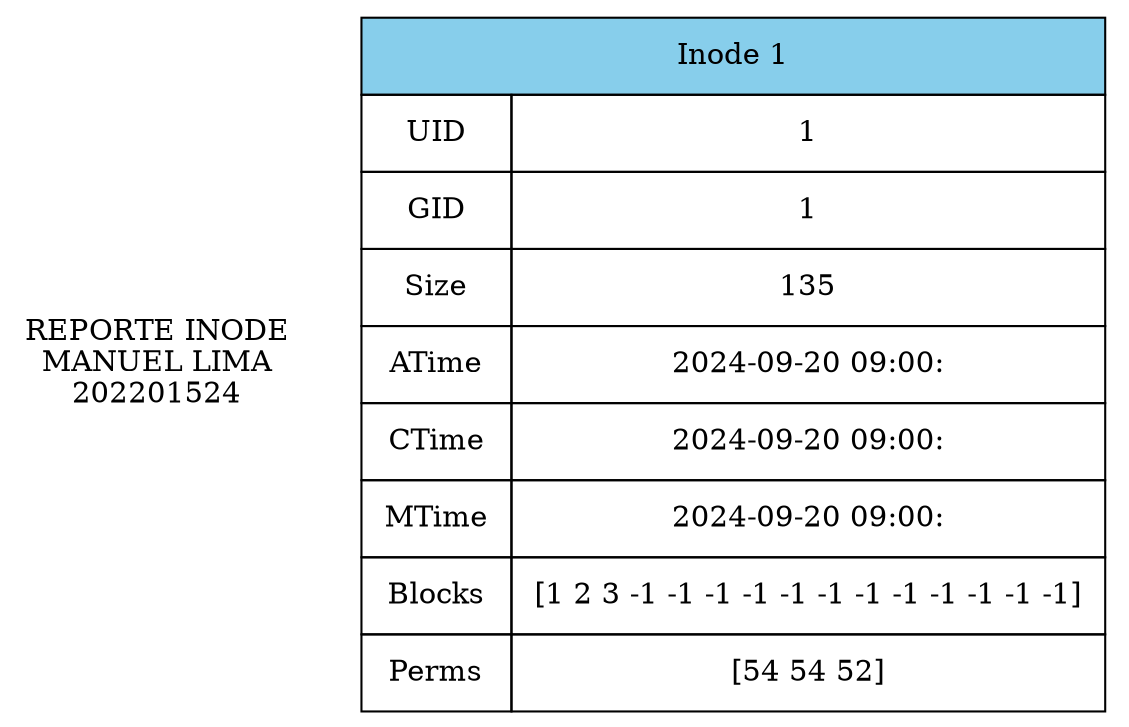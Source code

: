 digraph G {
node [shape=none];
fontname="Courier New";
title [label="REPORTE INODE
MANUEL LIMA
202201524"];
inode1 [label=<
<table border='0' cellborder='1' cellspacing='0' cellpadding='10'>
<tr><td colspan='2' bgcolor='skyblue'>Inode 1</td></tr>
<tr><td>UID</td><td>1</td></tr>
<tr><td>GID</td><td>1</td></tr>
<tr><td>Size</td><td>135</td></tr>
<tr><td>ATime</td><td>2024-09-20 09:00:</td></tr>
<tr><td>CTime</td><td>2024-09-20 09:00:</td></tr>
<tr><td>MTime</td><td>2024-09-20 09:00:</td></tr>
<tr><td>Blocks</td><td>[1 2 3 -1 -1 -1 -1 -1 -1 -1 -1 -1 -1 -1 -1]</td></tr>
<tr><td>Perms</td><td>[54 54 52]</td></tr>
</table>
 >];
}
